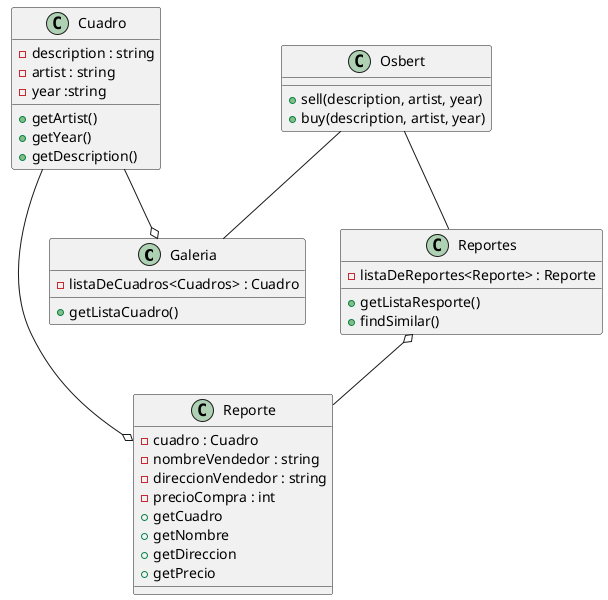 @startuml
class Galeria{
    -listaDeCuadros<Cuadros> : Cuadro
    +getListaCuadro()
}
class Cuadro{
    - description : string
    - artist : string
    - year :string
    + getArtist()
    + getYear()
    + getDescription()

}
class Reporte{
    - cuadro : Cuadro
    - nombreVendedor : string
    - direccionVendedor : string
    - precioCompra : int
    + getCuadro
    + getNombre
    + getDireccion
    + getPrecio
}
class Reportes{
    - listaDeReportes<Reporte> : Reporte
    + getListaResporte()
    + findSimilar()
}
class Osbert{
    + sell(description, artist, year)
    + buy(description, artist, year)
}
Reportes o-- Reporte
Osbert -- Reportes
Osbert -- Galeria
Cuadro --o Reporte
Cuadro --o Galeria

@enduml